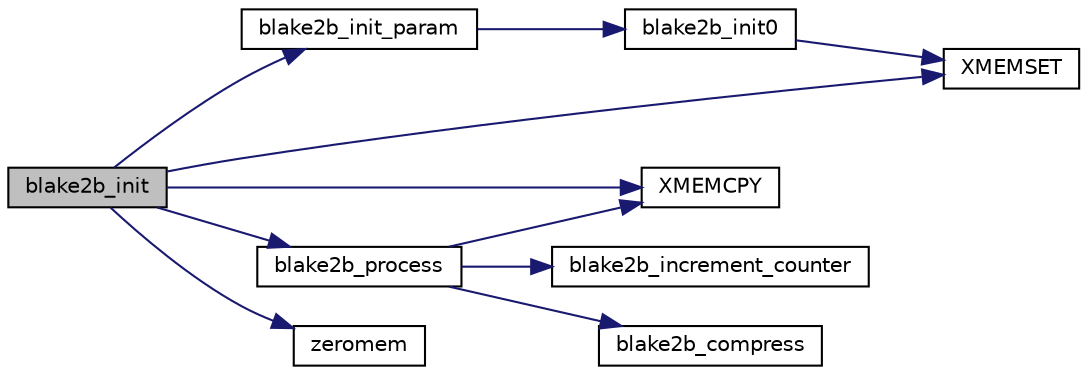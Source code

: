 digraph "blake2b_init"
{
 // LATEX_PDF_SIZE
  edge [fontname="Helvetica",fontsize="10",labelfontname="Helvetica",labelfontsize="10"];
  node [fontname="Helvetica",fontsize="10",shape=record];
  rankdir="LR";
  Node179 [label="blake2b_init",height=0.2,width=0.4,color="black", fillcolor="grey75", style="filled", fontcolor="black",tooltip="Initialize the hash/MAC state."];
  Node179 -> Node180 [color="midnightblue",fontsize="10",style="solid"];
  Node180 [label="blake2b_init_param",height=0.2,width=0.4,color="black", fillcolor="white", style="filled",URL="$blake2b_8c.html#a64470e489de75554d8cc26b523992cc7",tooltip=" "];
  Node180 -> Node181 [color="midnightblue",fontsize="10",style="solid"];
  Node181 [label="blake2b_init0",height=0.2,width=0.4,color="black", fillcolor="white", style="filled",URL="$blake2b_8c.html#aea54854ea5c46155d7aac4d3e8688a7d",tooltip=" "];
  Node181 -> Node182 [color="midnightblue",fontsize="10",style="solid"];
  Node182 [label="XMEMSET",height=0.2,width=0.4,color="black", fillcolor="white", style="filled",URL="$tomcrypt__cfg_8h.html#aa3c34a6f6c61de7da9258b5a30e32c2f",tooltip=" "];
  Node179 -> Node183 [color="midnightblue",fontsize="10",style="solid"];
  Node183 [label="blake2b_process",height=0.2,width=0.4,color="black", fillcolor="white", style="filled",URL="$blake2b_8c.html#abba3140d3bca5aaf1130479604e26580",tooltip="Process a block of memory through the hash."];
  Node183 -> Node184 [color="midnightblue",fontsize="10",style="solid"];
  Node184 [label="XMEMCPY",height=0.2,width=0.4,color="black", fillcolor="white", style="filled",URL="$tomcrypt__cfg_8h.html#a7691dd48d60d5fc6daf2fa7ec4c55e12",tooltip=" "];
  Node183 -> Node185 [color="midnightblue",fontsize="10",style="solid"];
  Node185 [label="blake2b_increment_counter",height=0.2,width=0.4,color="black", fillcolor="white", style="filled",URL="$blake2b_8c.html#a01eb5e19a85d78ffe547b9a828fa8c6f",tooltip=" "];
  Node183 -> Node186 [color="midnightblue",fontsize="10",style="solid"];
  Node186 [label="blake2b_compress",height=0.2,width=0.4,color="black", fillcolor="white", style="filled",URL="$blake2b_8c.html#aa9f990b9af0db6ace2de60269129214e",tooltip=" "];
  Node179 -> Node184 [color="midnightblue",fontsize="10",style="solid"];
  Node179 -> Node182 [color="midnightblue",fontsize="10",style="solid"];
  Node179 -> Node187 [color="midnightblue",fontsize="10",style="solid"];
  Node187 [label="zeromem",height=0.2,width=0.4,color="black", fillcolor="white", style="filled",URL="$tomcrypt__misc_8h.html#a63b6e188713790263bfd3612fe8b398f",tooltip="Zero a block of memory."];
}
